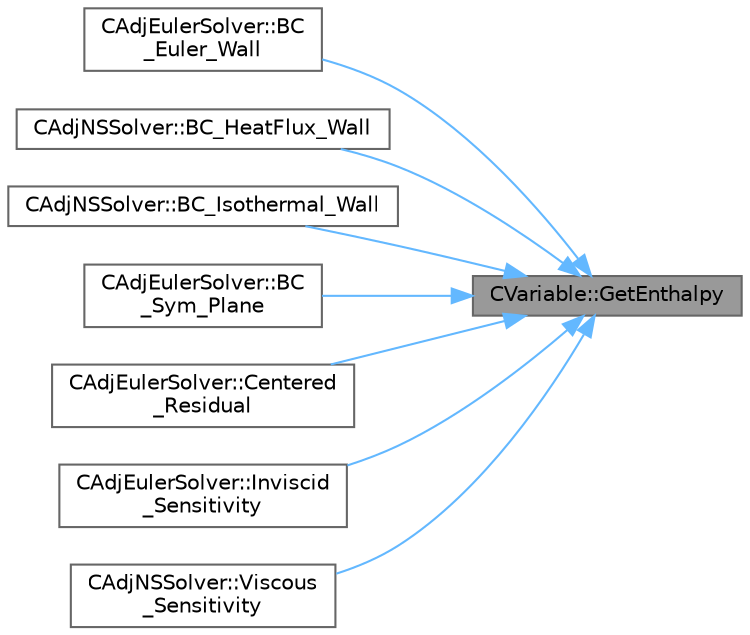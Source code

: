 digraph "CVariable::GetEnthalpy"
{
 // LATEX_PDF_SIZE
  bgcolor="transparent";
  edge [fontname=Helvetica,fontsize=10,labelfontname=Helvetica,labelfontsize=10];
  node [fontname=Helvetica,fontsize=10,shape=box,height=0.2,width=0.4];
  rankdir="RL";
  Node1 [id="Node000001",label="CVariable::GetEnthalpy",height=0.2,width=0.4,color="gray40", fillcolor="grey60", style="filled", fontcolor="black",tooltip="A virtual member."];
  Node1 -> Node2 [id="edge1_Node000001_Node000002",dir="back",color="steelblue1",style="solid",tooltip=" "];
  Node2 [id="Node000002",label="CAdjEulerSolver::BC\l_Euler_Wall",height=0.2,width=0.4,color="grey40", fillcolor="white", style="filled",URL="$classCAdjEulerSolver.html#aa58f0e46e0a15e9d5f0639f884b2ebfd",tooltip="Impose via the residual the adjoint Euler wall boundary condition."];
  Node1 -> Node3 [id="edge2_Node000001_Node000003",dir="back",color="steelblue1",style="solid",tooltip=" "];
  Node3 [id="Node000003",label="CAdjNSSolver::BC_HeatFlux_Wall",height=0.2,width=0.4,color="grey40", fillcolor="white", style="filled",URL="$classCAdjNSSolver.html#aac064a699355df483ca48c40e7c50675",tooltip="Impose via the residual or brute force the Navier-Stokes adjoint boundary condition (heat flux)."];
  Node1 -> Node4 [id="edge3_Node000001_Node000004",dir="back",color="steelblue1",style="solid",tooltip=" "];
  Node4 [id="Node000004",label="CAdjNSSolver::BC_Isothermal_Wall",height=0.2,width=0.4,color="grey40", fillcolor="white", style="filled",URL="$classCAdjNSSolver.html#a159875229feba5b14c433990e5a89d60",tooltip="Impose via the residual or brute force the Navier-Stokes adjoint boundary condition (heat flux)."];
  Node1 -> Node5 [id="edge4_Node000001_Node000005",dir="back",color="steelblue1",style="solid",tooltip=" "];
  Node5 [id="Node000005",label="CAdjEulerSolver::BC\l_Sym_Plane",height=0.2,width=0.4,color="grey40", fillcolor="white", style="filled",URL="$classCAdjEulerSolver.html#a2048036e4aae22e3c26144320af86f2c",tooltip="Impose via the residual the adjoint symmetry boundary condition."];
  Node1 -> Node6 [id="edge5_Node000001_Node000006",dir="back",color="steelblue1",style="solid",tooltip=" "];
  Node6 [id="Node000006",label="CAdjEulerSolver::Centered\l_Residual",height=0.2,width=0.4,color="grey40", fillcolor="white", style="filled",URL="$classCAdjEulerSolver.html#a30bdc57d4bd18b22b3f07772f5ea8a99",tooltip="Compute the spatial integration using a centered scheme for the adjoint equations."];
  Node1 -> Node7 [id="edge6_Node000001_Node000007",dir="back",color="steelblue1",style="solid",tooltip=" "];
  Node7 [id="Node000007",label="CAdjEulerSolver::Inviscid\l_Sensitivity",height=0.2,width=0.4,color="grey40", fillcolor="white", style="filled",URL="$classCAdjEulerSolver.html#aa87a2220c946b47cb35c395c035f96e5",tooltip="Compute the inviscid sensitivity of the functional."];
  Node1 -> Node8 [id="edge7_Node000001_Node000008",dir="back",color="steelblue1",style="solid",tooltip=" "];
  Node8 [id="Node000008",label="CAdjNSSolver::Viscous\l_Sensitivity",height=0.2,width=0.4,color="grey40", fillcolor="white", style="filled",URL="$classCAdjNSSolver.html#a6e72f094190680fa7fb078d7aae9c1d8",tooltip="Compute the viscous sensitivity of the functional."];
}
